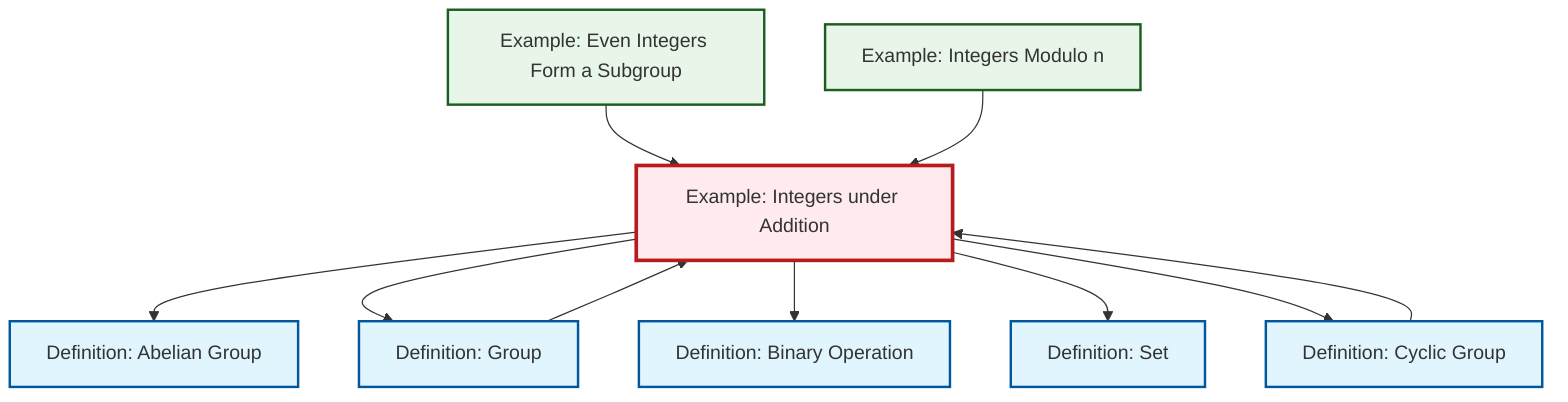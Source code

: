graph TD
    classDef definition fill:#e1f5fe,stroke:#01579b,stroke-width:2px
    classDef theorem fill:#f3e5f5,stroke:#4a148c,stroke-width:2px
    classDef axiom fill:#fff3e0,stroke:#e65100,stroke-width:2px
    classDef example fill:#e8f5e9,stroke:#1b5e20,stroke-width:2px
    classDef current fill:#ffebee,stroke:#b71c1c,stroke-width:3px
    def-abelian-group["Definition: Abelian Group"]:::definition
    ex-quotient-integers-mod-n["Example: Integers Modulo n"]:::example
    ex-integers-addition["Example: Integers under Addition"]:::example
    ex-even-integers-subgroup["Example: Even Integers Form a Subgroup"]:::example
    def-set["Definition: Set"]:::definition
    def-cyclic-group["Definition: Cyclic Group"]:::definition
    def-binary-operation["Definition: Binary Operation"]:::definition
    def-group["Definition: Group"]:::definition
    ex-integers-addition --> def-abelian-group
    def-cyclic-group --> ex-integers-addition
    ex-integers-addition --> def-group
    ex-even-integers-subgroup --> ex-integers-addition
    ex-integers-addition --> def-binary-operation
    ex-quotient-integers-mod-n --> ex-integers-addition
    ex-integers-addition --> def-set
    def-group --> ex-integers-addition
    ex-integers-addition --> def-cyclic-group
    class ex-integers-addition current